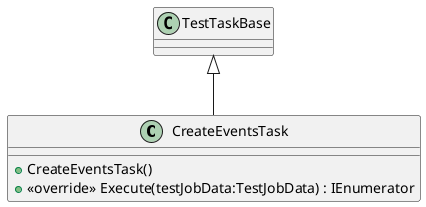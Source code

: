 @startuml
class CreateEventsTask {
    + CreateEventsTask()
    + <<override>> Execute(testJobData:TestJobData) : IEnumerator
}
TestTaskBase <|-- CreateEventsTask
@enduml
